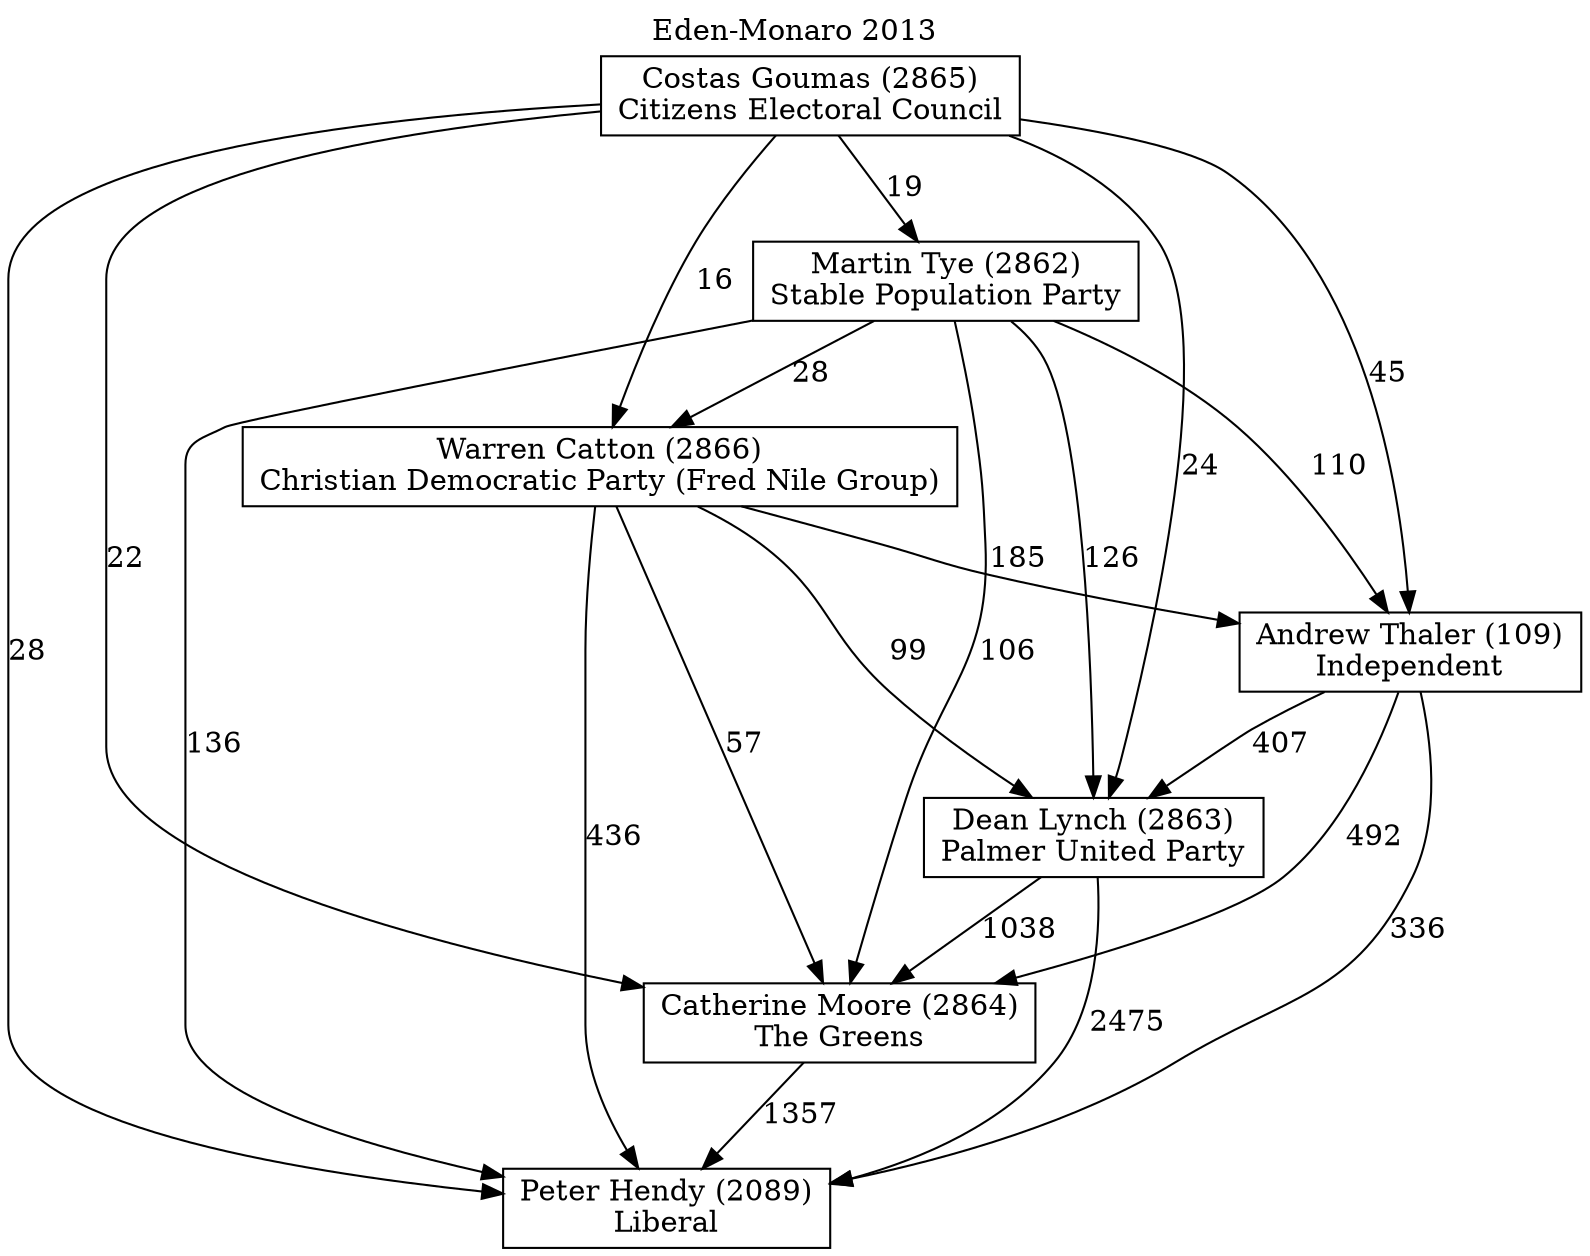 // House preference flow
digraph "Peter Hendy (2089)_Eden-Monaro_2013" {
	graph [label="Eden-Monaro 2013" labelloc=t mclimit=10]
	node [shape=box]
	"Peter Hendy (2089)" [label="Peter Hendy (2089)
Liberal"]
	"Catherine Moore (2864)" [label="Catherine Moore (2864)
The Greens"]
	"Dean Lynch (2863)" [label="Dean Lynch (2863)
Palmer United Party"]
	"Andrew Thaler (109)" [label="Andrew Thaler (109)
Independent"]
	"Warren Catton (2866)" [label="Warren Catton (2866)
Christian Democratic Party (Fred Nile Group)"]
	"Martin Tye (2862)" [label="Martin Tye (2862)
Stable Population Party"]
	"Costas Goumas (2865)" [label="Costas Goumas (2865)
Citizens Electoral Council"]
	"Catherine Moore (2864)" -> "Peter Hendy (2089)" [label=1357]
	"Dean Lynch (2863)" -> "Catherine Moore (2864)" [label=1038]
	"Andrew Thaler (109)" -> "Dean Lynch (2863)" [label=407]
	"Warren Catton (2866)" -> "Andrew Thaler (109)" [label=185]
	"Martin Tye (2862)" -> "Warren Catton (2866)" [label=28]
	"Costas Goumas (2865)" -> "Martin Tye (2862)" [label=19]
	"Dean Lynch (2863)" -> "Peter Hendy (2089)" [label=2475]
	"Andrew Thaler (109)" -> "Peter Hendy (2089)" [label=336]
	"Warren Catton (2866)" -> "Peter Hendy (2089)" [label=436]
	"Martin Tye (2862)" -> "Peter Hendy (2089)" [label=136]
	"Costas Goumas (2865)" -> "Peter Hendy (2089)" [label=28]
	"Costas Goumas (2865)" -> "Warren Catton (2866)" [label=16]
	"Martin Tye (2862)" -> "Andrew Thaler (109)" [label=110]
	"Costas Goumas (2865)" -> "Andrew Thaler (109)" [label=45]
	"Warren Catton (2866)" -> "Dean Lynch (2863)" [label=99]
	"Martin Tye (2862)" -> "Dean Lynch (2863)" [label=126]
	"Costas Goumas (2865)" -> "Dean Lynch (2863)" [label=24]
	"Andrew Thaler (109)" -> "Catherine Moore (2864)" [label=492]
	"Warren Catton (2866)" -> "Catherine Moore (2864)" [label=57]
	"Martin Tye (2862)" -> "Catherine Moore (2864)" [label=106]
	"Costas Goumas (2865)" -> "Catherine Moore (2864)" [label=22]
}

